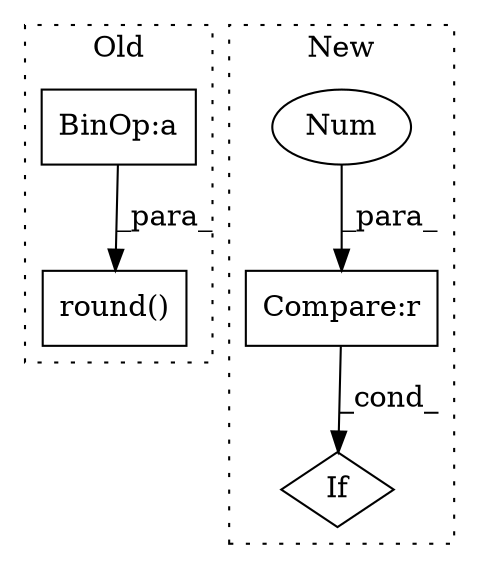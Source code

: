 digraph G {
subgraph cluster0 {
1 [label="round()" a="75" s="1637,1665" l="9,1" shape="box"];
5 [label="BinOp:a" a="82" s="1659" l="3" shape="box"];
label = "Old";
style="dotted";
}
subgraph cluster1 {
2 [label="If" a="96" s="1809" l="3" shape="diamond"];
3 [label="Compare:r" a="40" s="1812" l="21" shape="box"];
4 [label="Num" a="76" s="1830" l="3" shape="ellipse"];
label = "New";
style="dotted";
}
3 -> 2 [label="_cond_"];
4 -> 3 [label="_para_"];
5 -> 1 [label="_para_"];
}
